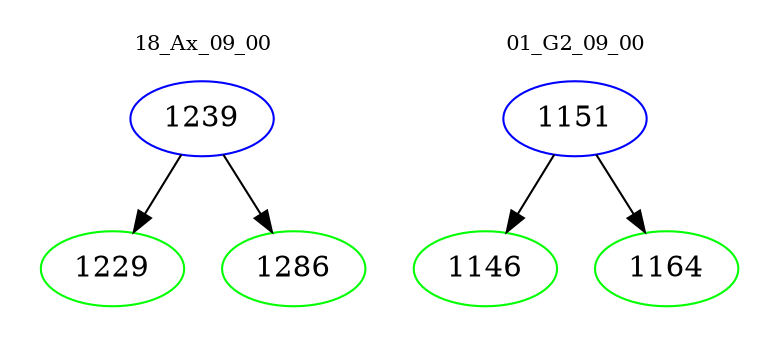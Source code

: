 digraph{
subgraph cluster_0 {
color = white
label = "18_Ax_09_00";
fontsize=10;
T0_1239 [label="1239", color="blue"]
T0_1239 -> T0_1229 [color="black"]
T0_1229 [label="1229", color="green"]
T0_1239 -> T0_1286 [color="black"]
T0_1286 [label="1286", color="green"]
}
subgraph cluster_1 {
color = white
label = "01_G2_09_00";
fontsize=10;
T1_1151 [label="1151", color="blue"]
T1_1151 -> T1_1146 [color="black"]
T1_1146 [label="1146", color="green"]
T1_1151 -> T1_1164 [color="black"]
T1_1164 [label="1164", color="green"]
}
}
